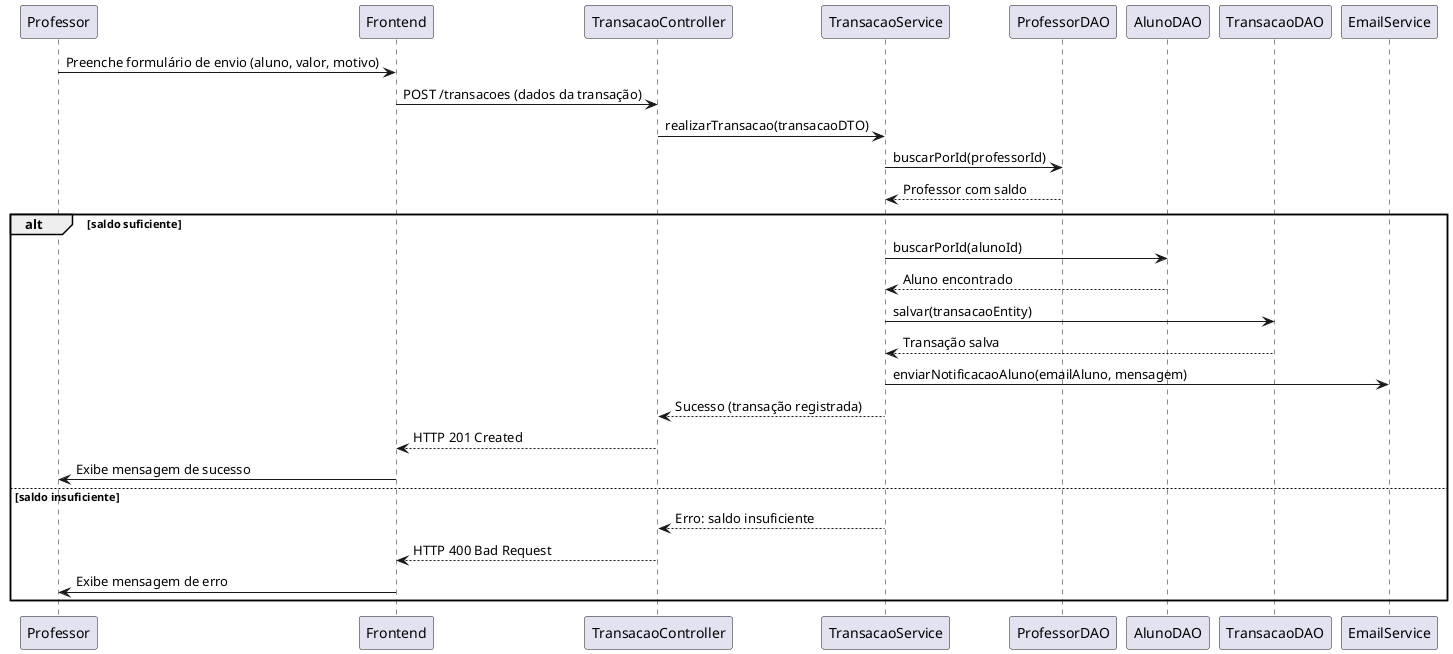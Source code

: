 @startuml TransacaoMoeda
participant Professor
participant "Frontend" as Front
participant "TransacaoController" as Controller
participant "TransacaoService" as Service
participant "ProfessorDAO" as ProfessorDAO
participant "AlunoDAO" as AlunoDAO
participant "TransacaoDAO" as TransacaoDAO
participant "EmailService" as Email

Professor -> Front : Preenche formulário de envio (aluno, valor, motivo)
Front -> Controller : POST /transacoes (dados da transação)
Controller -> Service : realizarTransacao(transacaoDTO)

Service -> ProfessorDAO : buscarPorId(professorId)
ProfessorDAO --> Service : Professor com saldo

alt saldo suficiente
    Service -> AlunoDAO : buscarPorId(alunoId)
    AlunoDAO --> Service : Aluno encontrado

    Service -> TransacaoDAO : salvar(transacaoEntity)
    TransacaoDAO --> Service : Transação salva

    Service -> Email : enviarNotificacaoAluno(emailAluno, mensagem)
    
    Service --> Controller : Sucesso (transação registrada)
    Controller --> Front : HTTP 201 Created
    Front -> Professor : Exibe mensagem de sucesso
else saldo insuficiente
    Service --> Controller : Erro: saldo insuficiente
    Controller --> Front : HTTP 400 Bad Request
    Front -> Professor : Exibe mensagem de erro
end

@enduml
